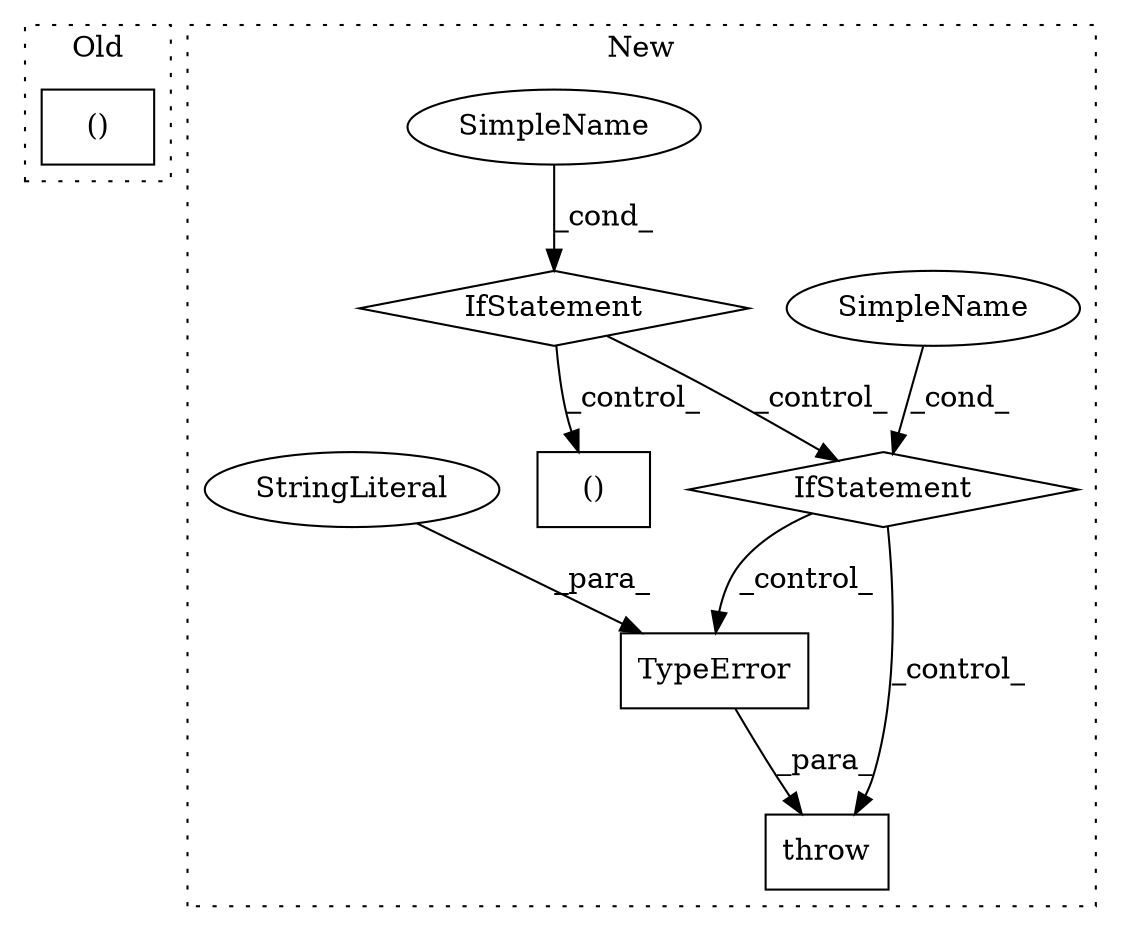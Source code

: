 digraph G {
subgraph cluster0 {
1 [label="()" a="106" s="3439" l="45" shape="box"];
label = "Old";
style="dotted";
}
subgraph cluster1 {
2 [label="TypeError" a="32" s="4513,4579" l="10,1" shape="box"];
3 [label="throw" a="53" s="4507" l="6" shape="box"];
4 [label="SimpleName" a="42" s="" l="" shape="ellipse"];
5 [label="IfStatement" a="25" s="4192,4228" l="4,2" shape="diamond"];
6 [label="SimpleName" a="42" s="" l="" shape="ellipse"];
7 [label="IfStatement" a="25" s="3561,3596" l="4,2" shape="diamond"];
8 [label="StringLiteral" a="45" s="4523" l="56" shape="ellipse"];
9 [label="()" a="106" s="3613" l="42" shape="box"];
label = "New";
style="dotted";
}
2 -> 3 [label="_para_"];
4 -> 5 [label="_cond_"];
5 -> 2 [label="_control_"];
5 -> 3 [label="_control_"];
6 -> 7 [label="_cond_"];
7 -> 9 [label="_control_"];
7 -> 5 [label="_control_"];
8 -> 2 [label="_para_"];
}